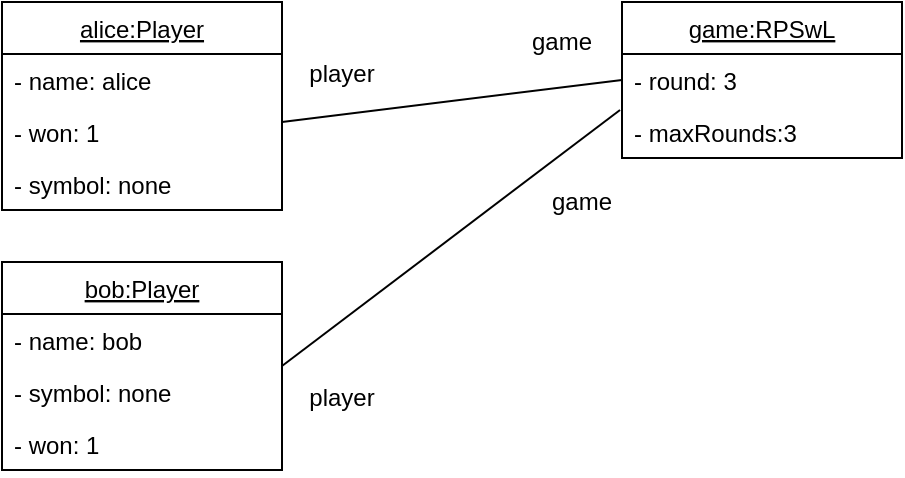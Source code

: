 <mxfile version="14.0.5" type="github">
  <diagram id="R7q9NGi8yo0SGPrOsdSs" name="Page-1">
    <mxGraphModel dx="652" dy="949" grid="1" gridSize="10" guides="1" tooltips="1" connect="1" arrows="1" fold="1" page="1" pageScale="1" pageWidth="827" pageHeight="1169" math="0" shadow="0">
      <root>
        <mxCell id="0" />
        <mxCell id="1" parent="0" />
        <mxCell id="-9iWVsmMMzDZbxHCKy6C-8" value="bob:Player" style="swimlane;fontStyle=4;childLayout=stackLayout;horizontal=1;startSize=26;fillColor=none;horizontalStack=0;resizeParent=1;resizeParentMax=0;resizeLast=0;collapsible=1;marginBottom=0;" vertex="1" parent="1">
          <mxGeometry x="50" y="210" width="140" height="104" as="geometry" />
        </mxCell>
        <mxCell id="-9iWVsmMMzDZbxHCKy6C-9" value="- name: bob" style="text;strokeColor=none;fillColor=none;align=left;verticalAlign=top;spacingLeft=4;spacingRight=4;overflow=hidden;rotatable=0;points=[[0,0.5],[1,0.5]];portConstraint=eastwest;" vertex="1" parent="-9iWVsmMMzDZbxHCKy6C-8">
          <mxGeometry y="26" width="140" height="26" as="geometry" />
        </mxCell>
        <mxCell id="-9iWVsmMMzDZbxHCKy6C-10" value="- symbol: none" style="text;strokeColor=none;fillColor=none;align=left;verticalAlign=top;spacingLeft=4;spacingRight=4;overflow=hidden;rotatable=0;points=[[0,0.5],[1,0.5]];portConstraint=eastwest;" vertex="1" parent="-9iWVsmMMzDZbxHCKy6C-8">
          <mxGeometry y="52" width="140" height="26" as="geometry" />
        </mxCell>
        <mxCell id="-9iWVsmMMzDZbxHCKy6C-11" value="- won: 1" style="text;strokeColor=none;fillColor=none;align=left;verticalAlign=top;spacingLeft=4;spacingRight=4;overflow=hidden;rotatable=0;points=[[0,0.5],[1,0.5]];portConstraint=eastwest;" vertex="1" parent="-9iWVsmMMzDZbxHCKy6C-8">
          <mxGeometry y="78" width="140" height="26" as="geometry" />
        </mxCell>
        <mxCell id="-9iWVsmMMzDZbxHCKy6C-12" value="alice:Player" style="swimlane;fontStyle=4;childLayout=stackLayout;horizontal=1;startSize=26;fillColor=none;horizontalStack=0;resizeParent=1;resizeParentMax=0;resizeLast=0;collapsible=1;marginBottom=0;" vertex="1" parent="1">
          <mxGeometry x="50" y="80" width="140" height="104" as="geometry" />
        </mxCell>
        <mxCell id="-9iWVsmMMzDZbxHCKy6C-13" value="- name: alice" style="text;strokeColor=none;fillColor=none;align=left;verticalAlign=top;spacingLeft=4;spacingRight=4;overflow=hidden;rotatable=0;points=[[0,0.5],[1,0.5]];portConstraint=eastwest;" vertex="1" parent="-9iWVsmMMzDZbxHCKy6C-12">
          <mxGeometry y="26" width="140" height="26" as="geometry" />
        </mxCell>
        <mxCell id="-9iWVsmMMzDZbxHCKy6C-15" value="- won: 1" style="text;strokeColor=none;fillColor=none;align=left;verticalAlign=top;spacingLeft=4;spacingRight=4;overflow=hidden;rotatable=0;points=[[0,0.5],[1,0.5]];portConstraint=eastwest;" vertex="1" parent="-9iWVsmMMzDZbxHCKy6C-12">
          <mxGeometry y="52" width="140" height="26" as="geometry" />
        </mxCell>
        <mxCell id="-9iWVsmMMzDZbxHCKy6C-14" value="- symbol: none" style="text;strokeColor=none;fillColor=none;align=left;verticalAlign=top;spacingLeft=4;spacingRight=4;overflow=hidden;rotatable=0;points=[[0,0.5],[1,0.5]];portConstraint=eastwest;" vertex="1" parent="-9iWVsmMMzDZbxHCKy6C-12">
          <mxGeometry y="78" width="140" height="26" as="geometry" />
        </mxCell>
        <mxCell id="-9iWVsmMMzDZbxHCKy6C-16" value="game:RPSwL" style="swimlane;fontStyle=4;childLayout=stackLayout;horizontal=1;startSize=26;fillColor=none;horizontalStack=0;resizeParent=1;resizeParentMax=0;resizeLast=0;collapsible=1;marginBottom=0;" vertex="1" parent="1">
          <mxGeometry x="360" y="80" width="140" height="78" as="geometry" />
        </mxCell>
        <mxCell id="-9iWVsmMMzDZbxHCKy6C-17" value="- round: 3" style="text;strokeColor=none;fillColor=none;align=left;verticalAlign=top;spacingLeft=4;spacingRight=4;overflow=hidden;rotatable=0;points=[[0,0.5],[1,0.5]];portConstraint=eastwest;" vertex="1" parent="-9iWVsmMMzDZbxHCKy6C-16">
          <mxGeometry y="26" width="140" height="26" as="geometry" />
        </mxCell>
        <mxCell id="-9iWVsmMMzDZbxHCKy6C-18" value="- maxRounds:3" style="text;strokeColor=none;fillColor=none;align=left;verticalAlign=top;spacingLeft=4;spacingRight=4;overflow=hidden;rotatable=0;points=[[0,0.5],[1,0.5]];portConstraint=eastwest;" vertex="1" parent="-9iWVsmMMzDZbxHCKy6C-16">
          <mxGeometry y="52" width="140" height="26" as="geometry" />
        </mxCell>
        <mxCell id="-9iWVsmMMzDZbxHCKy6C-24" value="" style="endArrow=none;html=1;entryX=-0.007;entryY=0.077;entryDx=0;entryDy=0;entryPerimeter=0;exitX=1;exitY=0.5;exitDx=0;exitDy=0;" edge="1" parent="1" source="-9iWVsmMMzDZbxHCKy6C-8" target="-9iWVsmMMzDZbxHCKy6C-18">
          <mxGeometry width="50" height="50" relative="1" as="geometry">
            <mxPoint x="180" y="310" as="sourcePoint" />
            <mxPoint x="290" y="260" as="targetPoint" />
            <Array as="points" />
          </mxGeometry>
        </mxCell>
        <mxCell id="-9iWVsmMMzDZbxHCKy6C-25" value="" style="endArrow=none;html=1;entryX=0;entryY=0.5;entryDx=0;entryDy=0;" edge="1" parent="1" target="-9iWVsmMMzDZbxHCKy6C-17">
          <mxGeometry width="50" height="50" relative="1" as="geometry">
            <mxPoint x="190" y="140" as="sourcePoint" />
            <mxPoint x="240" y="90" as="targetPoint" />
          </mxGeometry>
        </mxCell>
        <mxCell id="-9iWVsmMMzDZbxHCKy6C-26" value="player" style="text;html=1;strokeColor=none;fillColor=none;align=center;verticalAlign=middle;whiteSpace=wrap;rounded=0;" vertex="1" parent="1">
          <mxGeometry x="200" y="268" width="40" height="20" as="geometry" />
        </mxCell>
        <mxCell id="-9iWVsmMMzDZbxHCKy6C-27" value="player" style="text;html=1;strokeColor=none;fillColor=none;align=center;verticalAlign=middle;whiteSpace=wrap;rounded=0;" vertex="1" parent="1">
          <mxGeometry x="200" y="106" width="40" height="20" as="geometry" />
        </mxCell>
        <mxCell id="-9iWVsmMMzDZbxHCKy6C-28" value="game" style="text;html=1;strokeColor=none;fillColor=none;align=center;verticalAlign=middle;whiteSpace=wrap;rounded=0;" vertex="1" parent="1">
          <mxGeometry x="310" y="90" width="40" height="20" as="geometry" />
        </mxCell>
        <mxCell id="-9iWVsmMMzDZbxHCKy6C-29" value="game" style="text;html=1;strokeColor=none;fillColor=none;align=center;verticalAlign=middle;whiteSpace=wrap;rounded=0;" vertex="1" parent="1">
          <mxGeometry x="320" y="170" width="40" height="20" as="geometry" />
        </mxCell>
      </root>
    </mxGraphModel>
  </diagram>
</mxfile>
